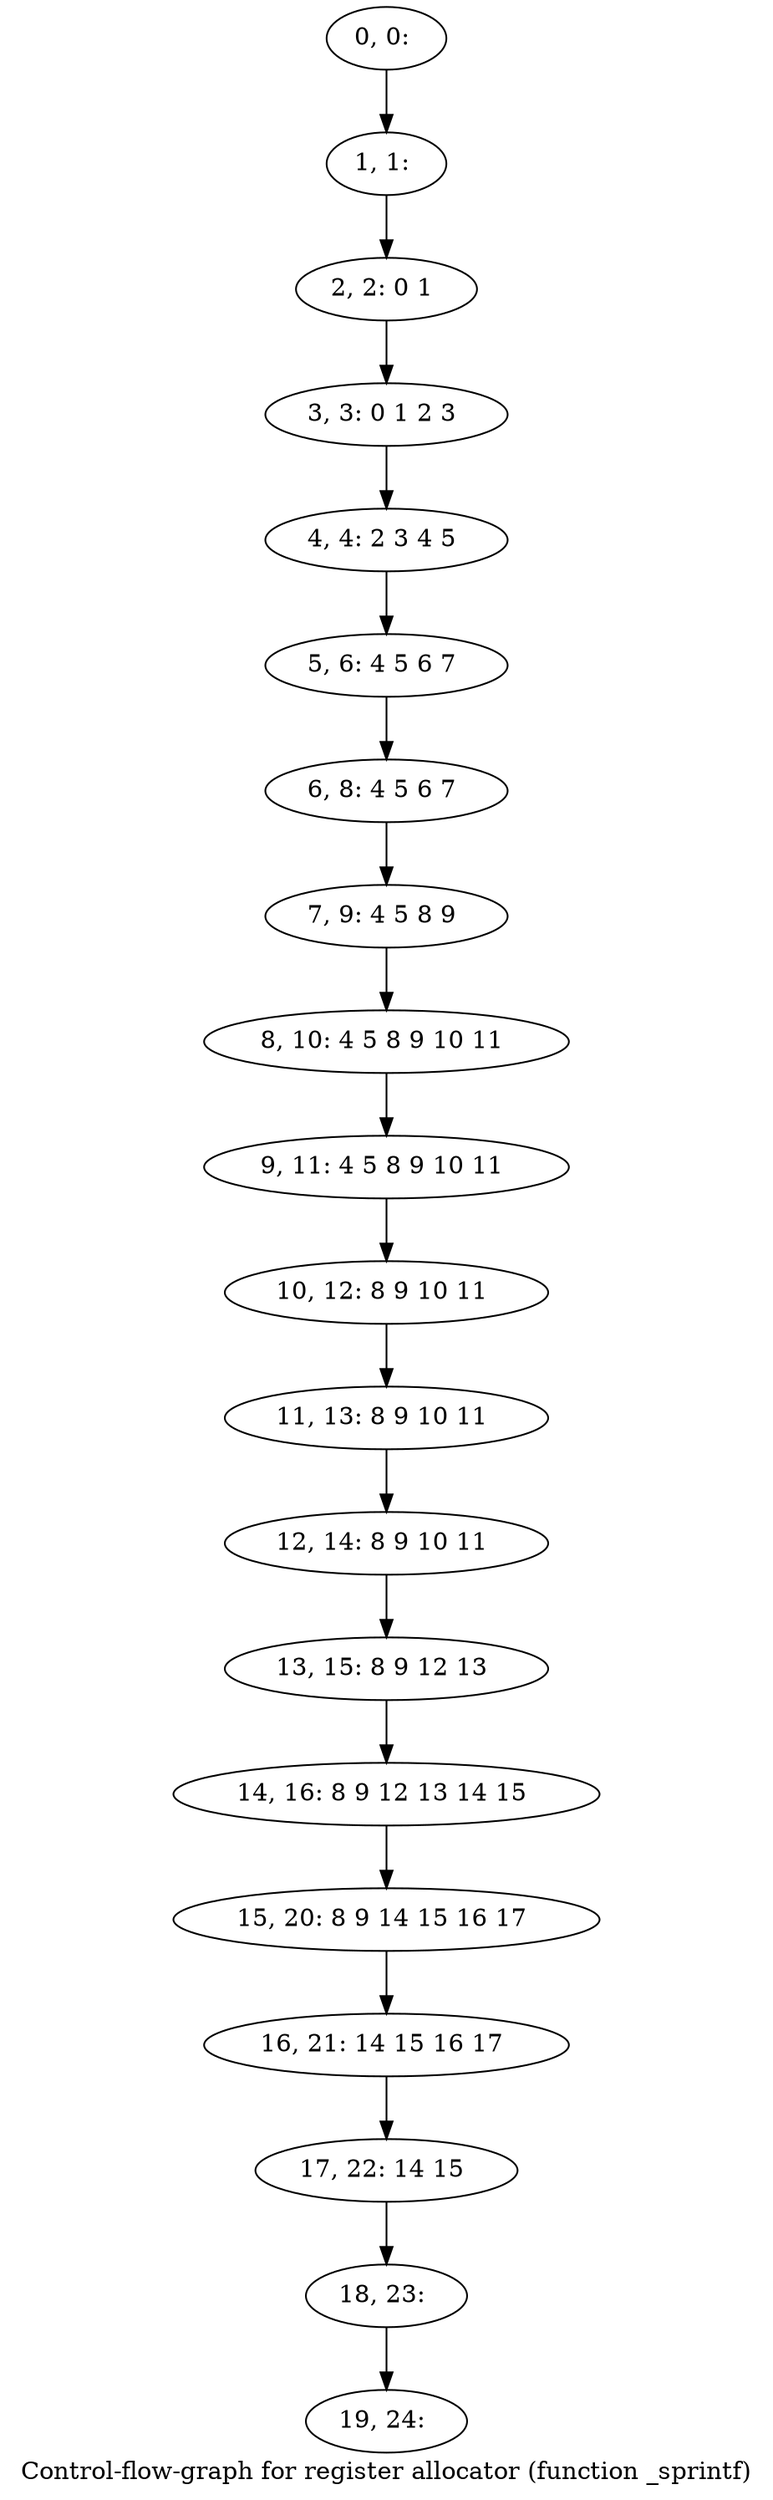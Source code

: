 digraph G {
graph [label="Control-flow-graph for register allocator (function _sprintf)"]
0[label="0, 0: "];
1[label="1, 1: "];
2[label="2, 2: 0 1 "];
3[label="3, 3: 0 1 2 3 "];
4[label="4, 4: 2 3 4 5 "];
5[label="5, 6: 4 5 6 7 "];
6[label="6, 8: 4 5 6 7 "];
7[label="7, 9: 4 5 8 9 "];
8[label="8, 10: 4 5 8 9 10 11 "];
9[label="9, 11: 4 5 8 9 10 11 "];
10[label="10, 12: 8 9 10 11 "];
11[label="11, 13: 8 9 10 11 "];
12[label="12, 14: 8 9 10 11 "];
13[label="13, 15: 8 9 12 13 "];
14[label="14, 16: 8 9 12 13 14 15 "];
15[label="15, 20: 8 9 14 15 16 17 "];
16[label="16, 21: 14 15 16 17 "];
17[label="17, 22: 14 15 "];
18[label="18, 23: "];
19[label="19, 24: "];
0->1 ;
1->2 ;
2->3 ;
3->4 ;
4->5 ;
5->6 ;
6->7 ;
7->8 ;
8->9 ;
9->10 ;
10->11 ;
11->12 ;
12->13 ;
13->14 ;
14->15 ;
15->16 ;
16->17 ;
17->18 ;
18->19 ;
}
